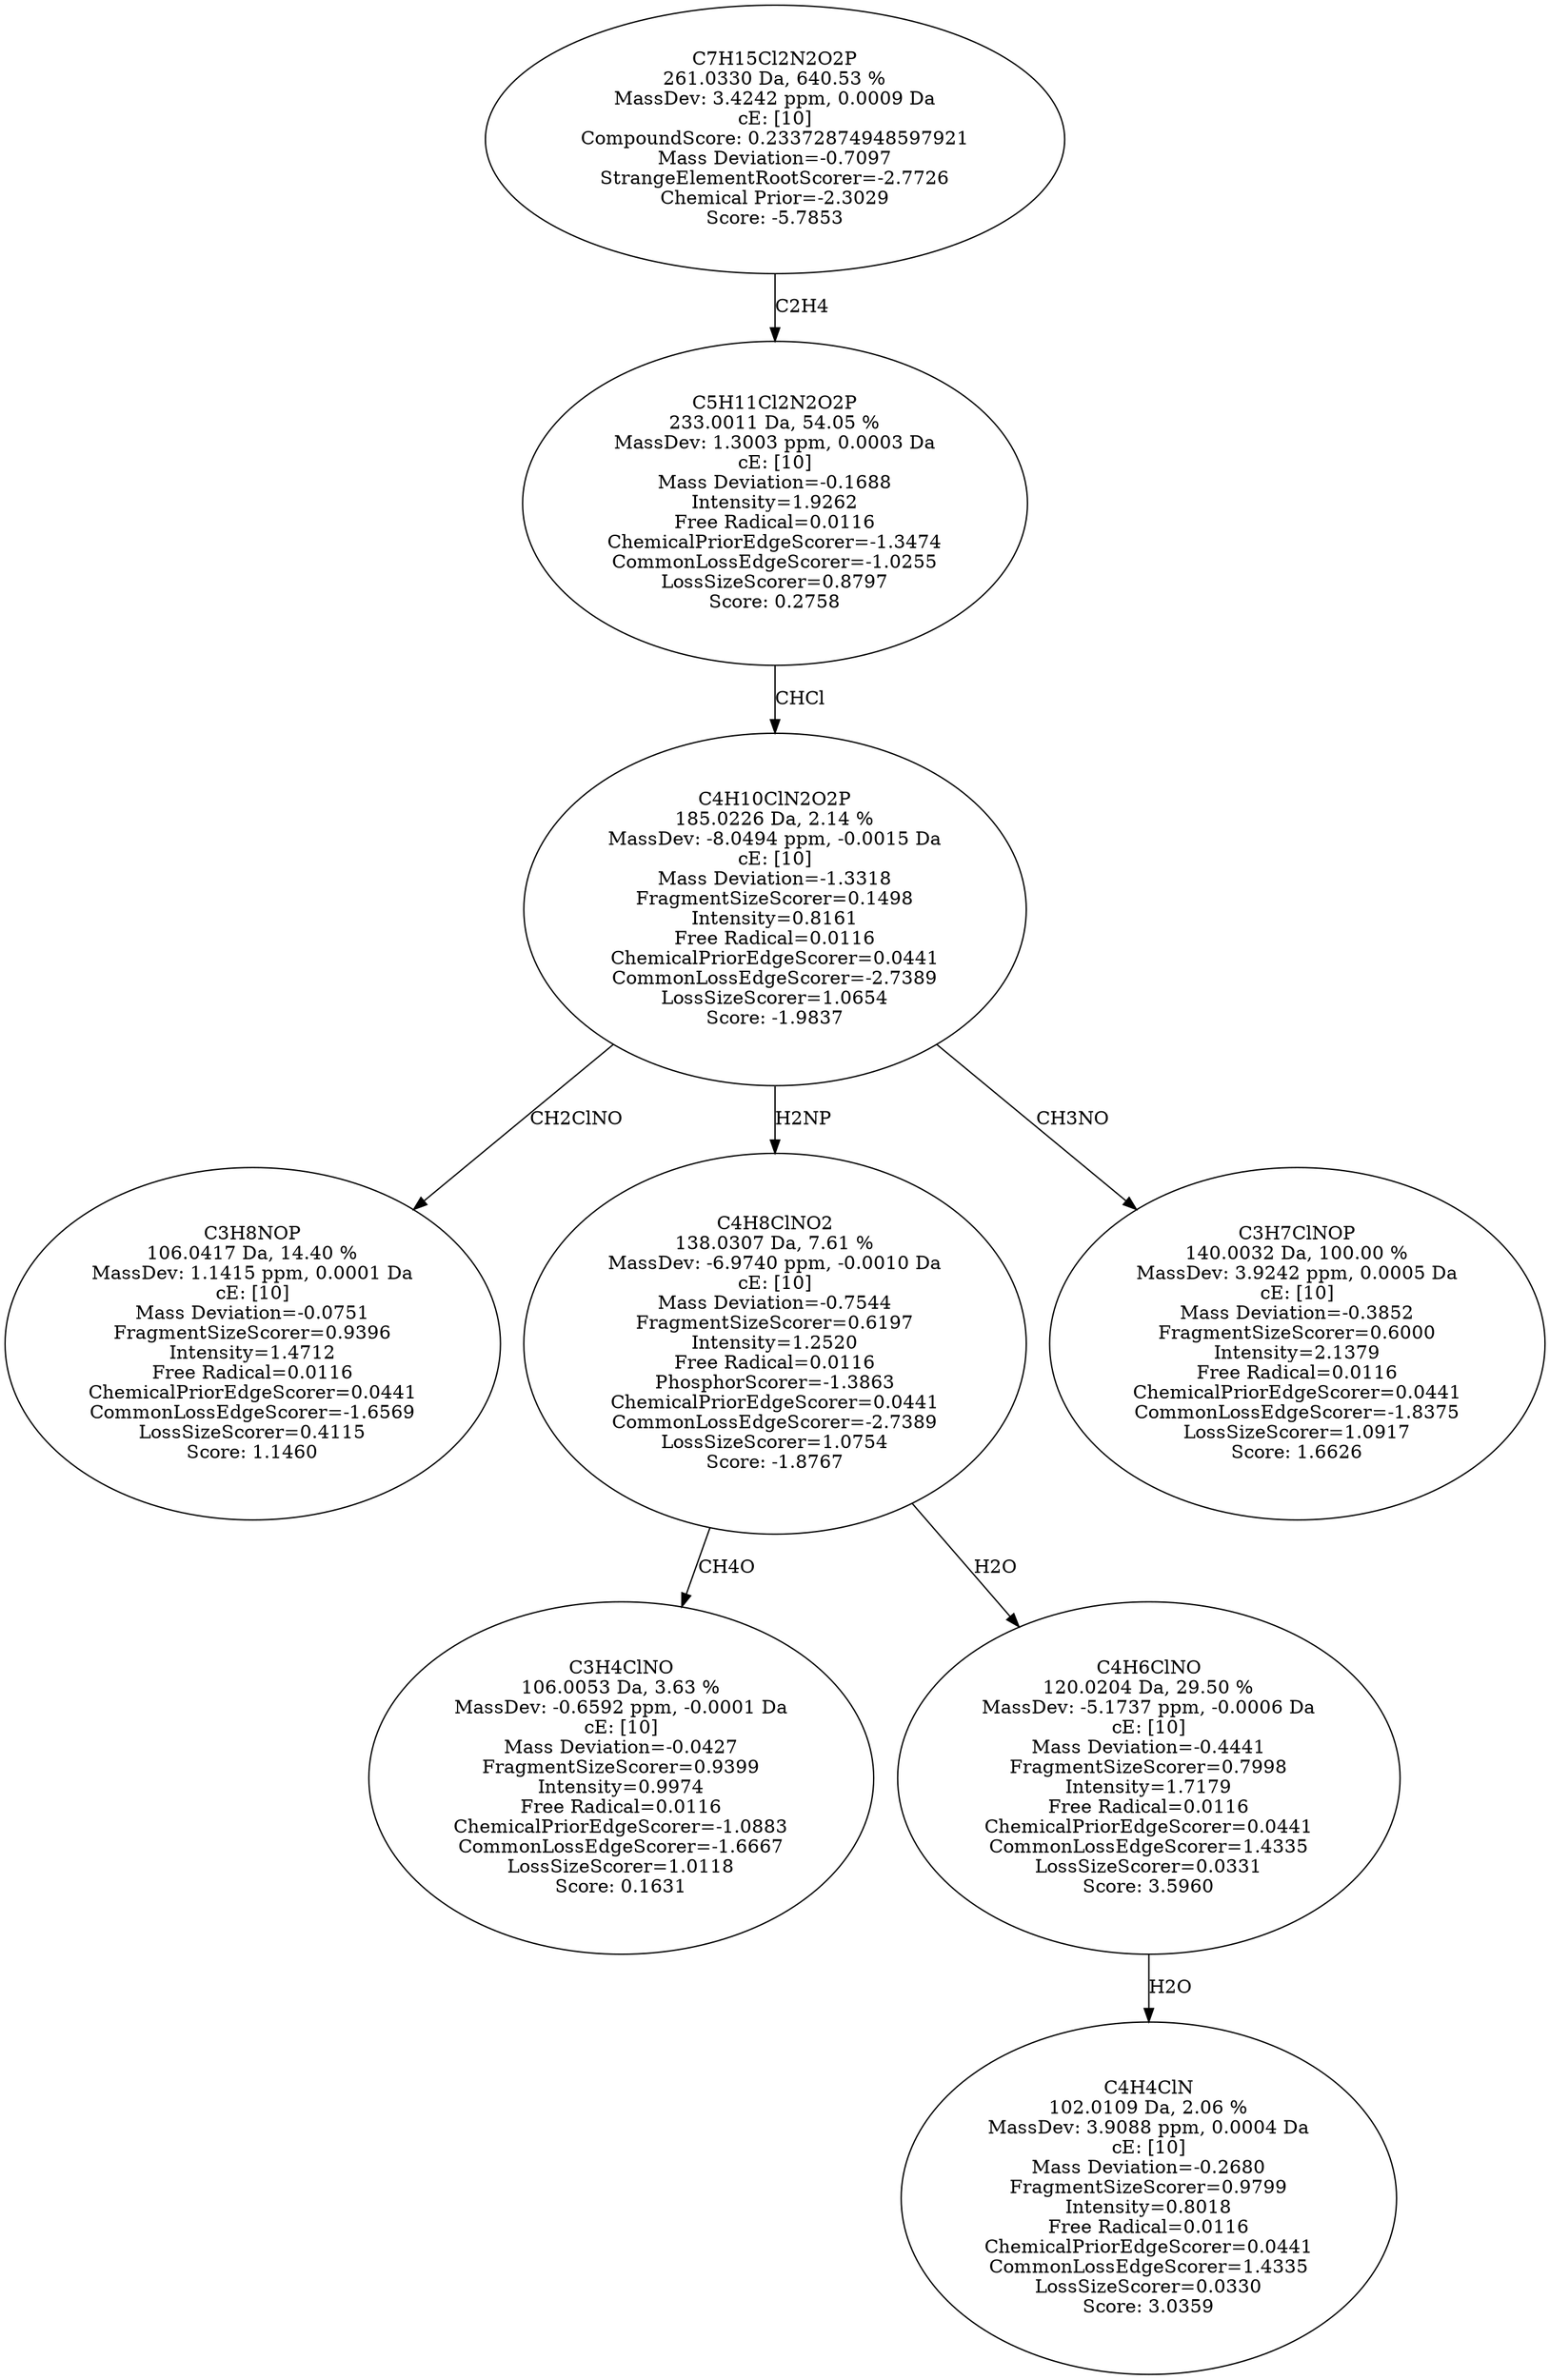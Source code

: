 strict digraph {
v1 [label="C3H8NOP\n106.0417 Da, 14.40 %\nMassDev: 1.1415 ppm, 0.0001 Da\ncE: [10]\nMass Deviation=-0.0751\nFragmentSizeScorer=0.9396\nIntensity=1.4712\nFree Radical=0.0116\nChemicalPriorEdgeScorer=0.0441\nCommonLossEdgeScorer=-1.6569\nLossSizeScorer=0.4115\nScore: 1.1460"];
v2 [label="C3H4ClNO\n106.0053 Da, 3.63 %\nMassDev: -0.6592 ppm, -0.0001 Da\ncE: [10]\nMass Deviation=-0.0427\nFragmentSizeScorer=0.9399\nIntensity=0.9974\nFree Radical=0.0116\nChemicalPriorEdgeScorer=-1.0883\nCommonLossEdgeScorer=-1.6667\nLossSizeScorer=1.0118\nScore: 0.1631"];
v3 [label="C4H4ClN\n102.0109 Da, 2.06 %\nMassDev: 3.9088 ppm, 0.0004 Da\ncE: [10]\nMass Deviation=-0.2680\nFragmentSizeScorer=0.9799\nIntensity=0.8018\nFree Radical=0.0116\nChemicalPriorEdgeScorer=0.0441\nCommonLossEdgeScorer=1.4335\nLossSizeScorer=0.0330\nScore: 3.0359"];
v4 [label="C4H6ClNO\n120.0204 Da, 29.50 %\nMassDev: -5.1737 ppm, -0.0006 Da\ncE: [10]\nMass Deviation=-0.4441\nFragmentSizeScorer=0.7998\nIntensity=1.7179\nFree Radical=0.0116\nChemicalPriorEdgeScorer=0.0441\nCommonLossEdgeScorer=1.4335\nLossSizeScorer=0.0331\nScore: 3.5960"];
v5 [label="C4H8ClNO2\n138.0307 Da, 7.61 %\nMassDev: -6.9740 ppm, -0.0010 Da\ncE: [10]\nMass Deviation=-0.7544\nFragmentSizeScorer=0.6197\nIntensity=1.2520\nFree Radical=0.0116\nPhosphorScorer=-1.3863\nChemicalPriorEdgeScorer=0.0441\nCommonLossEdgeScorer=-2.7389\nLossSizeScorer=1.0754\nScore: -1.8767"];
v6 [label="C3H7ClNOP\n140.0032 Da, 100.00 %\nMassDev: 3.9242 ppm, 0.0005 Da\ncE: [10]\nMass Deviation=-0.3852\nFragmentSizeScorer=0.6000\nIntensity=2.1379\nFree Radical=0.0116\nChemicalPriorEdgeScorer=0.0441\nCommonLossEdgeScorer=-1.8375\nLossSizeScorer=1.0917\nScore: 1.6626"];
v7 [label="C4H10ClN2O2P\n185.0226 Da, 2.14 %\nMassDev: -8.0494 ppm, -0.0015 Da\ncE: [10]\nMass Deviation=-1.3318\nFragmentSizeScorer=0.1498\nIntensity=0.8161\nFree Radical=0.0116\nChemicalPriorEdgeScorer=0.0441\nCommonLossEdgeScorer=-2.7389\nLossSizeScorer=1.0654\nScore: -1.9837"];
v8 [label="C5H11Cl2N2O2P\n233.0011 Da, 54.05 %\nMassDev: 1.3003 ppm, 0.0003 Da\ncE: [10]\nMass Deviation=-0.1688\nIntensity=1.9262\nFree Radical=0.0116\nChemicalPriorEdgeScorer=-1.3474\nCommonLossEdgeScorer=-1.0255\nLossSizeScorer=0.8797\nScore: 0.2758"];
v9 [label="C7H15Cl2N2O2P\n261.0330 Da, 640.53 %\nMassDev: 3.4242 ppm, 0.0009 Da\ncE: [10]\nCompoundScore: 0.23372874948597921\nMass Deviation=-0.7097\nStrangeElementRootScorer=-2.7726\nChemical Prior=-2.3029\nScore: -5.7853"];
v7 -> v1 [label="CH2ClNO"];
v5 -> v2 [label="CH4O"];
v4 -> v3 [label="H2O"];
v5 -> v4 [label="H2O"];
v7 -> v5 [label="H2NP"];
v7 -> v6 [label="CH3NO"];
v8 -> v7 [label="CHCl"];
v9 -> v8 [label="C2H4"];
}